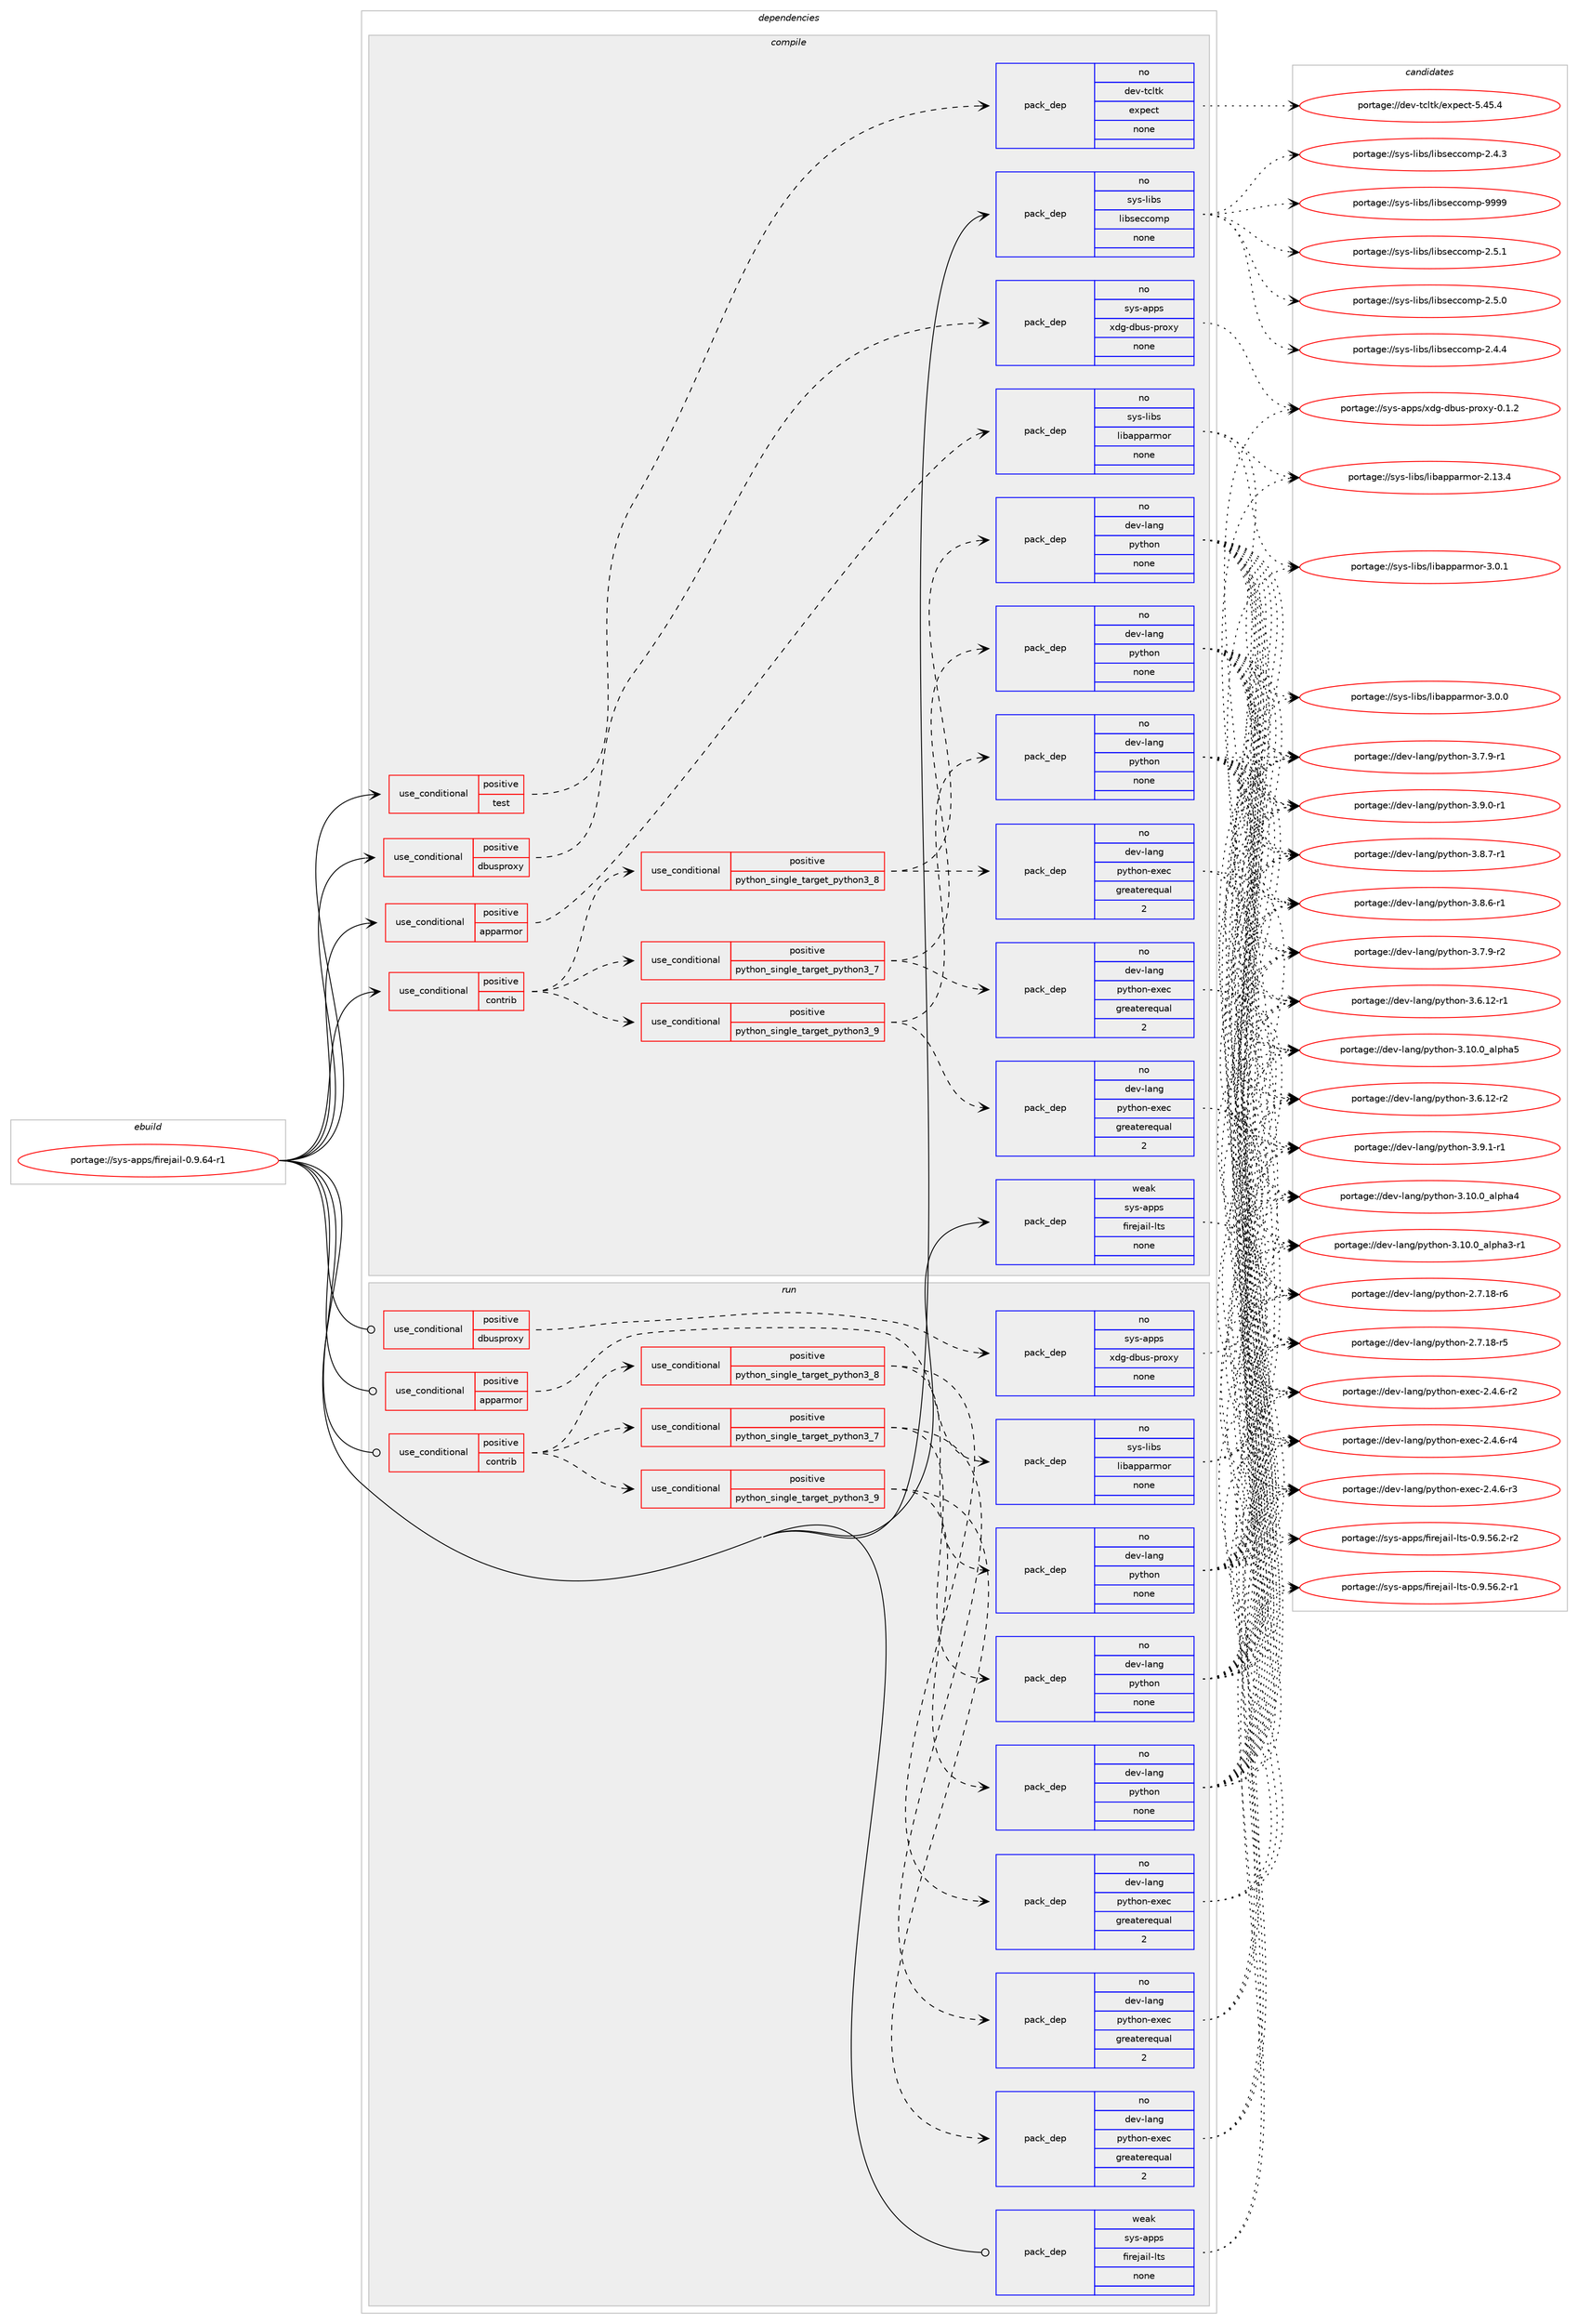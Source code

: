 digraph prolog {

# *************
# Graph options
# *************

newrank=true;
concentrate=true;
compound=true;
graph [rankdir=LR,fontname=Helvetica,fontsize=10,ranksep=1.5];#, ranksep=2.5, nodesep=0.2];
edge  [arrowhead=vee];
node  [fontname=Helvetica,fontsize=10];

# **********
# The ebuild
# **********

subgraph cluster_leftcol {
color=gray;
rank=same;
label=<<i>ebuild</i>>;
id [label="portage://sys-apps/firejail-0.9.64-r1", color=red, width=4, href="../sys-apps/firejail-0.9.64-r1.svg"];
}

# ****************
# The dependencies
# ****************

subgraph cluster_midcol {
color=gray;
label=<<i>dependencies</i>>;
subgraph cluster_compile {
fillcolor="#eeeeee";
style=filled;
label=<<i>compile</i>>;
subgraph cond3299 {
dependency10715 [label=<<TABLE BORDER="0" CELLBORDER="1" CELLSPACING="0" CELLPADDING="4"><TR><TD ROWSPAN="3" CELLPADDING="10">use_conditional</TD></TR><TR><TD>positive</TD></TR><TR><TD>apparmor</TD></TR></TABLE>>, shape=none, color=red];
subgraph pack7309 {
dependency10716 [label=<<TABLE BORDER="0" CELLBORDER="1" CELLSPACING="0" CELLPADDING="4" WIDTH="220"><TR><TD ROWSPAN="6" CELLPADDING="30">pack_dep</TD></TR><TR><TD WIDTH="110">no</TD></TR><TR><TD>sys-libs</TD></TR><TR><TD>libapparmor</TD></TR><TR><TD>none</TD></TR><TR><TD></TD></TR></TABLE>>, shape=none, color=blue];
}
dependency10715:e -> dependency10716:w [weight=20,style="dashed",arrowhead="vee"];
}
id:e -> dependency10715:w [weight=20,style="solid",arrowhead="vee"];
subgraph cond3300 {
dependency10717 [label=<<TABLE BORDER="0" CELLBORDER="1" CELLSPACING="0" CELLPADDING="4"><TR><TD ROWSPAN="3" CELLPADDING="10">use_conditional</TD></TR><TR><TD>positive</TD></TR><TR><TD>contrib</TD></TR></TABLE>>, shape=none, color=red];
subgraph cond3301 {
dependency10718 [label=<<TABLE BORDER="0" CELLBORDER="1" CELLSPACING="0" CELLPADDING="4"><TR><TD ROWSPAN="3" CELLPADDING="10">use_conditional</TD></TR><TR><TD>positive</TD></TR><TR><TD>python_single_target_python3_7</TD></TR></TABLE>>, shape=none, color=red];
subgraph pack7310 {
dependency10719 [label=<<TABLE BORDER="0" CELLBORDER="1" CELLSPACING="0" CELLPADDING="4" WIDTH="220"><TR><TD ROWSPAN="6" CELLPADDING="30">pack_dep</TD></TR><TR><TD WIDTH="110">no</TD></TR><TR><TD>dev-lang</TD></TR><TR><TD>python</TD></TR><TR><TD>none</TD></TR><TR><TD></TD></TR></TABLE>>, shape=none, color=blue];
}
dependency10718:e -> dependency10719:w [weight=20,style="dashed",arrowhead="vee"];
subgraph pack7311 {
dependency10720 [label=<<TABLE BORDER="0" CELLBORDER="1" CELLSPACING="0" CELLPADDING="4" WIDTH="220"><TR><TD ROWSPAN="6" CELLPADDING="30">pack_dep</TD></TR><TR><TD WIDTH="110">no</TD></TR><TR><TD>dev-lang</TD></TR><TR><TD>python-exec</TD></TR><TR><TD>greaterequal</TD></TR><TR><TD>2</TD></TR></TABLE>>, shape=none, color=blue];
}
dependency10718:e -> dependency10720:w [weight=20,style="dashed",arrowhead="vee"];
}
dependency10717:e -> dependency10718:w [weight=20,style="dashed",arrowhead="vee"];
subgraph cond3302 {
dependency10721 [label=<<TABLE BORDER="0" CELLBORDER="1" CELLSPACING="0" CELLPADDING="4"><TR><TD ROWSPAN="3" CELLPADDING="10">use_conditional</TD></TR><TR><TD>positive</TD></TR><TR><TD>python_single_target_python3_8</TD></TR></TABLE>>, shape=none, color=red];
subgraph pack7312 {
dependency10722 [label=<<TABLE BORDER="0" CELLBORDER="1" CELLSPACING="0" CELLPADDING="4" WIDTH="220"><TR><TD ROWSPAN="6" CELLPADDING="30">pack_dep</TD></TR><TR><TD WIDTH="110">no</TD></TR><TR><TD>dev-lang</TD></TR><TR><TD>python</TD></TR><TR><TD>none</TD></TR><TR><TD></TD></TR></TABLE>>, shape=none, color=blue];
}
dependency10721:e -> dependency10722:w [weight=20,style="dashed",arrowhead="vee"];
subgraph pack7313 {
dependency10723 [label=<<TABLE BORDER="0" CELLBORDER="1" CELLSPACING="0" CELLPADDING="4" WIDTH="220"><TR><TD ROWSPAN="6" CELLPADDING="30">pack_dep</TD></TR><TR><TD WIDTH="110">no</TD></TR><TR><TD>dev-lang</TD></TR><TR><TD>python-exec</TD></TR><TR><TD>greaterequal</TD></TR><TR><TD>2</TD></TR></TABLE>>, shape=none, color=blue];
}
dependency10721:e -> dependency10723:w [weight=20,style="dashed",arrowhead="vee"];
}
dependency10717:e -> dependency10721:w [weight=20,style="dashed",arrowhead="vee"];
subgraph cond3303 {
dependency10724 [label=<<TABLE BORDER="0" CELLBORDER="1" CELLSPACING="0" CELLPADDING="4"><TR><TD ROWSPAN="3" CELLPADDING="10">use_conditional</TD></TR><TR><TD>positive</TD></TR><TR><TD>python_single_target_python3_9</TD></TR></TABLE>>, shape=none, color=red];
subgraph pack7314 {
dependency10725 [label=<<TABLE BORDER="0" CELLBORDER="1" CELLSPACING="0" CELLPADDING="4" WIDTH="220"><TR><TD ROWSPAN="6" CELLPADDING="30">pack_dep</TD></TR><TR><TD WIDTH="110">no</TD></TR><TR><TD>dev-lang</TD></TR><TR><TD>python</TD></TR><TR><TD>none</TD></TR><TR><TD></TD></TR></TABLE>>, shape=none, color=blue];
}
dependency10724:e -> dependency10725:w [weight=20,style="dashed",arrowhead="vee"];
subgraph pack7315 {
dependency10726 [label=<<TABLE BORDER="0" CELLBORDER="1" CELLSPACING="0" CELLPADDING="4" WIDTH="220"><TR><TD ROWSPAN="6" CELLPADDING="30">pack_dep</TD></TR><TR><TD WIDTH="110">no</TD></TR><TR><TD>dev-lang</TD></TR><TR><TD>python-exec</TD></TR><TR><TD>greaterequal</TD></TR><TR><TD>2</TD></TR></TABLE>>, shape=none, color=blue];
}
dependency10724:e -> dependency10726:w [weight=20,style="dashed",arrowhead="vee"];
}
dependency10717:e -> dependency10724:w [weight=20,style="dashed",arrowhead="vee"];
}
id:e -> dependency10717:w [weight=20,style="solid",arrowhead="vee"];
subgraph cond3304 {
dependency10727 [label=<<TABLE BORDER="0" CELLBORDER="1" CELLSPACING="0" CELLPADDING="4"><TR><TD ROWSPAN="3" CELLPADDING="10">use_conditional</TD></TR><TR><TD>positive</TD></TR><TR><TD>dbusproxy</TD></TR></TABLE>>, shape=none, color=red];
subgraph pack7316 {
dependency10728 [label=<<TABLE BORDER="0" CELLBORDER="1" CELLSPACING="0" CELLPADDING="4" WIDTH="220"><TR><TD ROWSPAN="6" CELLPADDING="30">pack_dep</TD></TR><TR><TD WIDTH="110">no</TD></TR><TR><TD>sys-apps</TD></TR><TR><TD>xdg-dbus-proxy</TD></TR><TR><TD>none</TD></TR><TR><TD></TD></TR></TABLE>>, shape=none, color=blue];
}
dependency10727:e -> dependency10728:w [weight=20,style="dashed",arrowhead="vee"];
}
id:e -> dependency10727:w [weight=20,style="solid",arrowhead="vee"];
subgraph cond3305 {
dependency10729 [label=<<TABLE BORDER="0" CELLBORDER="1" CELLSPACING="0" CELLPADDING="4"><TR><TD ROWSPAN="3" CELLPADDING="10">use_conditional</TD></TR><TR><TD>positive</TD></TR><TR><TD>test</TD></TR></TABLE>>, shape=none, color=red];
subgraph pack7317 {
dependency10730 [label=<<TABLE BORDER="0" CELLBORDER="1" CELLSPACING="0" CELLPADDING="4" WIDTH="220"><TR><TD ROWSPAN="6" CELLPADDING="30">pack_dep</TD></TR><TR><TD WIDTH="110">no</TD></TR><TR><TD>dev-tcltk</TD></TR><TR><TD>expect</TD></TR><TR><TD>none</TD></TR><TR><TD></TD></TR></TABLE>>, shape=none, color=blue];
}
dependency10729:e -> dependency10730:w [weight=20,style="dashed",arrowhead="vee"];
}
id:e -> dependency10729:w [weight=20,style="solid",arrowhead="vee"];
subgraph pack7318 {
dependency10731 [label=<<TABLE BORDER="0" CELLBORDER="1" CELLSPACING="0" CELLPADDING="4" WIDTH="220"><TR><TD ROWSPAN="6" CELLPADDING="30">pack_dep</TD></TR><TR><TD WIDTH="110">no</TD></TR><TR><TD>sys-libs</TD></TR><TR><TD>libseccomp</TD></TR><TR><TD>none</TD></TR><TR><TD></TD></TR></TABLE>>, shape=none, color=blue];
}
id:e -> dependency10731:w [weight=20,style="solid",arrowhead="vee"];
subgraph pack7319 {
dependency10732 [label=<<TABLE BORDER="0" CELLBORDER="1" CELLSPACING="0" CELLPADDING="4" WIDTH="220"><TR><TD ROWSPAN="6" CELLPADDING="30">pack_dep</TD></TR><TR><TD WIDTH="110">weak</TD></TR><TR><TD>sys-apps</TD></TR><TR><TD>firejail-lts</TD></TR><TR><TD>none</TD></TR><TR><TD></TD></TR></TABLE>>, shape=none, color=blue];
}
id:e -> dependency10732:w [weight=20,style="solid",arrowhead="vee"];
}
subgraph cluster_compileandrun {
fillcolor="#eeeeee";
style=filled;
label=<<i>compile and run</i>>;
}
subgraph cluster_run {
fillcolor="#eeeeee";
style=filled;
label=<<i>run</i>>;
subgraph cond3306 {
dependency10733 [label=<<TABLE BORDER="0" CELLBORDER="1" CELLSPACING="0" CELLPADDING="4"><TR><TD ROWSPAN="3" CELLPADDING="10">use_conditional</TD></TR><TR><TD>positive</TD></TR><TR><TD>apparmor</TD></TR></TABLE>>, shape=none, color=red];
subgraph pack7320 {
dependency10734 [label=<<TABLE BORDER="0" CELLBORDER="1" CELLSPACING="0" CELLPADDING="4" WIDTH="220"><TR><TD ROWSPAN="6" CELLPADDING="30">pack_dep</TD></TR><TR><TD WIDTH="110">no</TD></TR><TR><TD>sys-libs</TD></TR><TR><TD>libapparmor</TD></TR><TR><TD>none</TD></TR><TR><TD></TD></TR></TABLE>>, shape=none, color=blue];
}
dependency10733:e -> dependency10734:w [weight=20,style="dashed",arrowhead="vee"];
}
id:e -> dependency10733:w [weight=20,style="solid",arrowhead="odot"];
subgraph cond3307 {
dependency10735 [label=<<TABLE BORDER="0" CELLBORDER="1" CELLSPACING="0" CELLPADDING="4"><TR><TD ROWSPAN="3" CELLPADDING="10">use_conditional</TD></TR><TR><TD>positive</TD></TR><TR><TD>contrib</TD></TR></TABLE>>, shape=none, color=red];
subgraph cond3308 {
dependency10736 [label=<<TABLE BORDER="0" CELLBORDER="1" CELLSPACING="0" CELLPADDING="4"><TR><TD ROWSPAN="3" CELLPADDING="10">use_conditional</TD></TR><TR><TD>positive</TD></TR><TR><TD>python_single_target_python3_7</TD></TR></TABLE>>, shape=none, color=red];
subgraph pack7321 {
dependency10737 [label=<<TABLE BORDER="0" CELLBORDER="1" CELLSPACING="0" CELLPADDING="4" WIDTH="220"><TR><TD ROWSPAN="6" CELLPADDING="30">pack_dep</TD></TR><TR><TD WIDTH="110">no</TD></TR><TR><TD>dev-lang</TD></TR><TR><TD>python</TD></TR><TR><TD>none</TD></TR><TR><TD></TD></TR></TABLE>>, shape=none, color=blue];
}
dependency10736:e -> dependency10737:w [weight=20,style="dashed",arrowhead="vee"];
subgraph pack7322 {
dependency10738 [label=<<TABLE BORDER="0" CELLBORDER="1" CELLSPACING="0" CELLPADDING="4" WIDTH="220"><TR><TD ROWSPAN="6" CELLPADDING="30">pack_dep</TD></TR><TR><TD WIDTH="110">no</TD></TR><TR><TD>dev-lang</TD></TR><TR><TD>python-exec</TD></TR><TR><TD>greaterequal</TD></TR><TR><TD>2</TD></TR></TABLE>>, shape=none, color=blue];
}
dependency10736:e -> dependency10738:w [weight=20,style="dashed",arrowhead="vee"];
}
dependency10735:e -> dependency10736:w [weight=20,style="dashed",arrowhead="vee"];
subgraph cond3309 {
dependency10739 [label=<<TABLE BORDER="0" CELLBORDER="1" CELLSPACING="0" CELLPADDING="4"><TR><TD ROWSPAN="3" CELLPADDING="10">use_conditional</TD></TR><TR><TD>positive</TD></TR><TR><TD>python_single_target_python3_8</TD></TR></TABLE>>, shape=none, color=red];
subgraph pack7323 {
dependency10740 [label=<<TABLE BORDER="0" CELLBORDER="1" CELLSPACING="0" CELLPADDING="4" WIDTH="220"><TR><TD ROWSPAN="6" CELLPADDING="30">pack_dep</TD></TR><TR><TD WIDTH="110">no</TD></TR><TR><TD>dev-lang</TD></TR><TR><TD>python</TD></TR><TR><TD>none</TD></TR><TR><TD></TD></TR></TABLE>>, shape=none, color=blue];
}
dependency10739:e -> dependency10740:w [weight=20,style="dashed",arrowhead="vee"];
subgraph pack7324 {
dependency10741 [label=<<TABLE BORDER="0" CELLBORDER="1" CELLSPACING="0" CELLPADDING="4" WIDTH="220"><TR><TD ROWSPAN="6" CELLPADDING="30">pack_dep</TD></TR><TR><TD WIDTH="110">no</TD></TR><TR><TD>dev-lang</TD></TR><TR><TD>python-exec</TD></TR><TR><TD>greaterequal</TD></TR><TR><TD>2</TD></TR></TABLE>>, shape=none, color=blue];
}
dependency10739:e -> dependency10741:w [weight=20,style="dashed",arrowhead="vee"];
}
dependency10735:e -> dependency10739:w [weight=20,style="dashed",arrowhead="vee"];
subgraph cond3310 {
dependency10742 [label=<<TABLE BORDER="0" CELLBORDER="1" CELLSPACING="0" CELLPADDING="4"><TR><TD ROWSPAN="3" CELLPADDING="10">use_conditional</TD></TR><TR><TD>positive</TD></TR><TR><TD>python_single_target_python3_9</TD></TR></TABLE>>, shape=none, color=red];
subgraph pack7325 {
dependency10743 [label=<<TABLE BORDER="0" CELLBORDER="1" CELLSPACING="0" CELLPADDING="4" WIDTH="220"><TR><TD ROWSPAN="6" CELLPADDING="30">pack_dep</TD></TR><TR><TD WIDTH="110">no</TD></TR><TR><TD>dev-lang</TD></TR><TR><TD>python</TD></TR><TR><TD>none</TD></TR><TR><TD></TD></TR></TABLE>>, shape=none, color=blue];
}
dependency10742:e -> dependency10743:w [weight=20,style="dashed",arrowhead="vee"];
subgraph pack7326 {
dependency10744 [label=<<TABLE BORDER="0" CELLBORDER="1" CELLSPACING="0" CELLPADDING="4" WIDTH="220"><TR><TD ROWSPAN="6" CELLPADDING="30">pack_dep</TD></TR><TR><TD WIDTH="110">no</TD></TR><TR><TD>dev-lang</TD></TR><TR><TD>python-exec</TD></TR><TR><TD>greaterequal</TD></TR><TR><TD>2</TD></TR></TABLE>>, shape=none, color=blue];
}
dependency10742:e -> dependency10744:w [weight=20,style="dashed",arrowhead="vee"];
}
dependency10735:e -> dependency10742:w [weight=20,style="dashed",arrowhead="vee"];
}
id:e -> dependency10735:w [weight=20,style="solid",arrowhead="odot"];
subgraph cond3311 {
dependency10745 [label=<<TABLE BORDER="0" CELLBORDER="1" CELLSPACING="0" CELLPADDING="4"><TR><TD ROWSPAN="3" CELLPADDING="10">use_conditional</TD></TR><TR><TD>positive</TD></TR><TR><TD>dbusproxy</TD></TR></TABLE>>, shape=none, color=red];
subgraph pack7327 {
dependency10746 [label=<<TABLE BORDER="0" CELLBORDER="1" CELLSPACING="0" CELLPADDING="4" WIDTH="220"><TR><TD ROWSPAN="6" CELLPADDING="30">pack_dep</TD></TR><TR><TD WIDTH="110">no</TD></TR><TR><TD>sys-apps</TD></TR><TR><TD>xdg-dbus-proxy</TD></TR><TR><TD>none</TD></TR><TR><TD></TD></TR></TABLE>>, shape=none, color=blue];
}
dependency10745:e -> dependency10746:w [weight=20,style="dashed",arrowhead="vee"];
}
id:e -> dependency10745:w [weight=20,style="solid",arrowhead="odot"];
subgraph pack7328 {
dependency10747 [label=<<TABLE BORDER="0" CELLBORDER="1" CELLSPACING="0" CELLPADDING="4" WIDTH="220"><TR><TD ROWSPAN="6" CELLPADDING="30">pack_dep</TD></TR><TR><TD WIDTH="110">weak</TD></TR><TR><TD>sys-apps</TD></TR><TR><TD>firejail-lts</TD></TR><TR><TD>none</TD></TR><TR><TD></TD></TR></TABLE>>, shape=none, color=blue];
}
id:e -> dependency10747:w [weight=20,style="solid",arrowhead="odot"];
}
}

# **************
# The candidates
# **************

subgraph cluster_choices {
rank=same;
color=gray;
label=<<i>candidates</i>>;

subgraph choice7309 {
color=black;
nodesep=1;
choice115121115451081059811547108105989711211297114109111114455146484649 [label="portage://sys-libs/libapparmor-3.0.1", color=red, width=4,href="../sys-libs/libapparmor-3.0.1.svg"];
choice115121115451081059811547108105989711211297114109111114455146484648 [label="portage://sys-libs/libapparmor-3.0.0", color=red, width=4,href="../sys-libs/libapparmor-3.0.0.svg"];
choice11512111545108105981154710810598971121129711410911111445504649514652 [label="portage://sys-libs/libapparmor-2.13.4", color=red, width=4,href="../sys-libs/libapparmor-2.13.4.svg"];
dependency10716:e -> choice115121115451081059811547108105989711211297114109111114455146484649:w [style=dotted,weight="100"];
dependency10716:e -> choice115121115451081059811547108105989711211297114109111114455146484648:w [style=dotted,weight="100"];
dependency10716:e -> choice11512111545108105981154710810598971121129711410911111445504649514652:w [style=dotted,weight="100"];
}
subgraph choice7310 {
color=black;
nodesep=1;
choice1001011184510897110103471121211161041111104551465746494511449 [label="portage://dev-lang/python-3.9.1-r1", color=red, width=4,href="../dev-lang/python-3.9.1-r1.svg"];
choice1001011184510897110103471121211161041111104551465746484511449 [label="portage://dev-lang/python-3.9.0-r1", color=red, width=4,href="../dev-lang/python-3.9.0-r1.svg"];
choice1001011184510897110103471121211161041111104551465646554511449 [label="portage://dev-lang/python-3.8.7-r1", color=red, width=4,href="../dev-lang/python-3.8.7-r1.svg"];
choice1001011184510897110103471121211161041111104551465646544511449 [label="portage://dev-lang/python-3.8.6-r1", color=red, width=4,href="../dev-lang/python-3.8.6-r1.svg"];
choice1001011184510897110103471121211161041111104551465546574511450 [label="portage://dev-lang/python-3.7.9-r2", color=red, width=4,href="../dev-lang/python-3.7.9-r2.svg"];
choice1001011184510897110103471121211161041111104551465546574511449 [label="portage://dev-lang/python-3.7.9-r1", color=red, width=4,href="../dev-lang/python-3.7.9-r1.svg"];
choice100101118451089711010347112121116104111110455146544649504511450 [label="portage://dev-lang/python-3.6.12-r2", color=red, width=4,href="../dev-lang/python-3.6.12-r2.svg"];
choice100101118451089711010347112121116104111110455146544649504511449 [label="portage://dev-lang/python-3.6.12-r1", color=red, width=4,href="../dev-lang/python-3.6.12-r1.svg"];
choice1001011184510897110103471121211161041111104551464948464895971081121049753 [label="portage://dev-lang/python-3.10.0_alpha5", color=red, width=4,href="../dev-lang/python-3.10.0_alpha5.svg"];
choice1001011184510897110103471121211161041111104551464948464895971081121049752 [label="portage://dev-lang/python-3.10.0_alpha4", color=red, width=4,href="../dev-lang/python-3.10.0_alpha4.svg"];
choice10010111845108971101034711212111610411111045514649484648959710811210497514511449 [label="portage://dev-lang/python-3.10.0_alpha3-r1", color=red, width=4,href="../dev-lang/python-3.10.0_alpha3-r1.svg"];
choice100101118451089711010347112121116104111110455046554649564511454 [label="portage://dev-lang/python-2.7.18-r6", color=red, width=4,href="../dev-lang/python-2.7.18-r6.svg"];
choice100101118451089711010347112121116104111110455046554649564511453 [label="portage://dev-lang/python-2.7.18-r5", color=red, width=4,href="../dev-lang/python-2.7.18-r5.svg"];
dependency10719:e -> choice1001011184510897110103471121211161041111104551465746494511449:w [style=dotted,weight="100"];
dependency10719:e -> choice1001011184510897110103471121211161041111104551465746484511449:w [style=dotted,weight="100"];
dependency10719:e -> choice1001011184510897110103471121211161041111104551465646554511449:w [style=dotted,weight="100"];
dependency10719:e -> choice1001011184510897110103471121211161041111104551465646544511449:w [style=dotted,weight="100"];
dependency10719:e -> choice1001011184510897110103471121211161041111104551465546574511450:w [style=dotted,weight="100"];
dependency10719:e -> choice1001011184510897110103471121211161041111104551465546574511449:w [style=dotted,weight="100"];
dependency10719:e -> choice100101118451089711010347112121116104111110455146544649504511450:w [style=dotted,weight="100"];
dependency10719:e -> choice100101118451089711010347112121116104111110455146544649504511449:w [style=dotted,weight="100"];
dependency10719:e -> choice1001011184510897110103471121211161041111104551464948464895971081121049753:w [style=dotted,weight="100"];
dependency10719:e -> choice1001011184510897110103471121211161041111104551464948464895971081121049752:w [style=dotted,weight="100"];
dependency10719:e -> choice10010111845108971101034711212111610411111045514649484648959710811210497514511449:w [style=dotted,weight="100"];
dependency10719:e -> choice100101118451089711010347112121116104111110455046554649564511454:w [style=dotted,weight="100"];
dependency10719:e -> choice100101118451089711010347112121116104111110455046554649564511453:w [style=dotted,weight="100"];
}
subgraph choice7311 {
color=black;
nodesep=1;
choice10010111845108971101034711212111610411111045101120101994550465246544511452 [label="portage://dev-lang/python-exec-2.4.6-r4", color=red, width=4,href="../dev-lang/python-exec-2.4.6-r4.svg"];
choice10010111845108971101034711212111610411111045101120101994550465246544511451 [label="portage://dev-lang/python-exec-2.4.6-r3", color=red, width=4,href="../dev-lang/python-exec-2.4.6-r3.svg"];
choice10010111845108971101034711212111610411111045101120101994550465246544511450 [label="portage://dev-lang/python-exec-2.4.6-r2", color=red, width=4,href="../dev-lang/python-exec-2.4.6-r2.svg"];
dependency10720:e -> choice10010111845108971101034711212111610411111045101120101994550465246544511452:w [style=dotted,weight="100"];
dependency10720:e -> choice10010111845108971101034711212111610411111045101120101994550465246544511451:w [style=dotted,weight="100"];
dependency10720:e -> choice10010111845108971101034711212111610411111045101120101994550465246544511450:w [style=dotted,weight="100"];
}
subgraph choice7312 {
color=black;
nodesep=1;
choice1001011184510897110103471121211161041111104551465746494511449 [label="portage://dev-lang/python-3.9.1-r1", color=red, width=4,href="../dev-lang/python-3.9.1-r1.svg"];
choice1001011184510897110103471121211161041111104551465746484511449 [label="portage://dev-lang/python-3.9.0-r1", color=red, width=4,href="../dev-lang/python-3.9.0-r1.svg"];
choice1001011184510897110103471121211161041111104551465646554511449 [label="portage://dev-lang/python-3.8.7-r1", color=red, width=4,href="../dev-lang/python-3.8.7-r1.svg"];
choice1001011184510897110103471121211161041111104551465646544511449 [label="portage://dev-lang/python-3.8.6-r1", color=red, width=4,href="../dev-lang/python-3.8.6-r1.svg"];
choice1001011184510897110103471121211161041111104551465546574511450 [label="portage://dev-lang/python-3.7.9-r2", color=red, width=4,href="../dev-lang/python-3.7.9-r2.svg"];
choice1001011184510897110103471121211161041111104551465546574511449 [label="portage://dev-lang/python-3.7.9-r1", color=red, width=4,href="../dev-lang/python-3.7.9-r1.svg"];
choice100101118451089711010347112121116104111110455146544649504511450 [label="portage://dev-lang/python-3.6.12-r2", color=red, width=4,href="../dev-lang/python-3.6.12-r2.svg"];
choice100101118451089711010347112121116104111110455146544649504511449 [label="portage://dev-lang/python-3.6.12-r1", color=red, width=4,href="../dev-lang/python-3.6.12-r1.svg"];
choice1001011184510897110103471121211161041111104551464948464895971081121049753 [label="portage://dev-lang/python-3.10.0_alpha5", color=red, width=4,href="../dev-lang/python-3.10.0_alpha5.svg"];
choice1001011184510897110103471121211161041111104551464948464895971081121049752 [label="portage://dev-lang/python-3.10.0_alpha4", color=red, width=4,href="../dev-lang/python-3.10.0_alpha4.svg"];
choice10010111845108971101034711212111610411111045514649484648959710811210497514511449 [label="portage://dev-lang/python-3.10.0_alpha3-r1", color=red, width=4,href="../dev-lang/python-3.10.0_alpha3-r1.svg"];
choice100101118451089711010347112121116104111110455046554649564511454 [label="portage://dev-lang/python-2.7.18-r6", color=red, width=4,href="../dev-lang/python-2.7.18-r6.svg"];
choice100101118451089711010347112121116104111110455046554649564511453 [label="portage://dev-lang/python-2.7.18-r5", color=red, width=4,href="../dev-lang/python-2.7.18-r5.svg"];
dependency10722:e -> choice1001011184510897110103471121211161041111104551465746494511449:w [style=dotted,weight="100"];
dependency10722:e -> choice1001011184510897110103471121211161041111104551465746484511449:w [style=dotted,weight="100"];
dependency10722:e -> choice1001011184510897110103471121211161041111104551465646554511449:w [style=dotted,weight="100"];
dependency10722:e -> choice1001011184510897110103471121211161041111104551465646544511449:w [style=dotted,weight="100"];
dependency10722:e -> choice1001011184510897110103471121211161041111104551465546574511450:w [style=dotted,weight="100"];
dependency10722:e -> choice1001011184510897110103471121211161041111104551465546574511449:w [style=dotted,weight="100"];
dependency10722:e -> choice100101118451089711010347112121116104111110455146544649504511450:w [style=dotted,weight="100"];
dependency10722:e -> choice100101118451089711010347112121116104111110455146544649504511449:w [style=dotted,weight="100"];
dependency10722:e -> choice1001011184510897110103471121211161041111104551464948464895971081121049753:w [style=dotted,weight="100"];
dependency10722:e -> choice1001011184510897110103471121211161041111104551464948464895971081121049752:w [style=dotted,weight="100"];
dependency10722:e -> choice10010111845108971101034711212111610411111045514649484648959710811210497514511449:w [style=dotted,weight="100"];
dependency10722:e -> choice100101118451089711010347112121116104111110455046554649564511454:w [style=dotted,weight="100"];
dependency10722:e -> choice100101118451089711010347112121116104111110455046554649564511453:w [style=dotted,weight="100"];
}
subgraph choice7313 {
color=black;
nodesep=1;
choice10010111845108971101034711212111610411111045101120101994550465246544511452 [label="portage://dev-lang/python-exec-2.4.6-r4", color=red, width=4,href="../dev-lang/python-exec-2.4.6-r4.svg"];
choice10010111845108971101034711212111610411111045101120101994550465246544511451 [label="portage://dev-lang/python-exec-2.4.6-r3", color=red, width=4,href="../dev-lang/python-exec-2.4.6-r3.svg"];
choice10010111845108971101034711212111610411111045101120101994550465246544511450 [label="portage://dev-lang/python-exec-2.4.6-r2", color=red, width=4,href="../dev-lang/python-exec-2.4.6-r2.svg"];
dependency10723:e -> choice10010111845108971101034711212111610411111045101120101994550465246544511452:w [style=dotted,weight="100"];
dependency10723:e -> choice10010111845108971101034711212111610411111045101120101994550465246544511451:w [style=dotted,weight="100"];
dependency10723:e -> choice10010111845108971101034711212111610411111045101120101994550465246544511450:w [style=dotted,weight="100"];
}
subgraph choice7314 {
color=black;
nodesep=1;
choice1001011184510897110103471121211161041111104551465746494511449 [label="portage://dev-lang/python-3.9.1-r1", color=red, width=4,href="../dev-lang/python-3.9.1-r1.svg"];
choice1001011184510897110103471121211161041111104551465746484511449 [label="portage://dev-lang/python-3.9.0-r1", color=red, width=4,href="../dev-lang/python-3.9.0-r1.svg"];
choice1001011184510897110103471121211161041111104551465646554511449 [label="portage://dev-lang/python-3.8.7-r1", color=red, width=4,href="../dev-lang/python-3.8.7-r1.svg"];
choice1001011184510897110103471121211161041111104551465646544511449 [label="portage://dev-lang/python-3.8.6-r1", color=red, width=4,href="../dev-lang/python-3.8.6-r1.svg"];
choice1001011184510897110103471121211161041111104551465546574511450 [label="portage://dev-lang/python-3.7.9-r2", color=red, width=4,href="../dev-lang/python-3.7.9-r2.svg"];
choice1001011184510897110103471121211161041111104551465546574511449 [label="portage://dev-lang/python-3.7.9-r1", color=red, width=4,href="../dev-lang/python-3.7.9-r1.svg"];
choice100101118451089711010347112121116104111110455146544649504511450 [label="portage://dev-lang/python-3.6.12-r2", color=red, width=4,href="../dev-lang/python-3.6.12-r2.svg"];
choice100101118451089711010347112121116104111110455146544649504511449 [label="portage://dev-lang/python-3.6.12-r1", color=red, width=4,href="../dev-lang/python-3.6.12-r1.svg"];
choice1001011184510897110103471121211161041111104551464948464895971081121049753 [label="portage://dev-lang/python-3.10.0_alpha5", color=red, width=4,href="../dev-lang/python-3.10.0_alpha5.svg"];
choice1001011184510897110103471121211161041111104551464948464895971081121049752 [label="portage://dev-lang/python-3.10.0_alpha4", color=red, width=4,href="../dev-lang/python-3.10.0_alpha4.svg"];
choice10010111845108971101034711212111610411111045514649484648959710811210497514511449 [label="portage://dev-lang/python-3.10.0_alpha3-r1", color=red, width=4,href="../dev-lang/python-3.10.0_alpha3-r1.svg"];
choice100101118451089711010347112121116104111110455046554649564511454 [label="portage://dev-lang/python-2.7.18-r6", color=red, width=4,href="../dev-lang/python-2.7.18-r6.svg"];
choice100101118451089711010347112121116104111110455046554649564511453 [label="portage://dev-lang/python-2.7.18-r5", color=red, width=4,href="../dev-lang/python-2.7.18-r5.svg"];
dependency10725:e -> choice1001011184510897110103471121211161041111104551465746494511449:w [style=dotted,weight="100"];
dependency10725:e -> choice1001011184510897110103471121211161041111104551465746484511449:w [style=dotted,weight="100"];
dependency10725:e -> choice1001011184510897110103471121211161041111104551465646554511449:w [style=dotted,weight="100"];
dependency10725:e -> choice1001011184510897110103471121211161041111104551465646544511449:w [style=dotted,weight="100"];
dependency10725:e -> choice1001011184510897110103471121211161041111104551465546574511450:w [style=dotted,weight="100"];
dependency10725:e -> choice1001011184510897110103471121211161041111104551465546574511449:w [style=dotted,weight="100"];
dependency10725:e -> choice100101118451089711010347112121116104111110455146544649504511450:w [style=dotted,weight="100"];
dependency10725:e -> choice100101118451089711010347112121116104111110455146544649504511449:w [style=dotted,weight="100"];
dependency10725:e -> choice1001011184510897110103471121211161041111104551464948464895971081121049753:w [style=dotted,weight="100"];
dependency10725:e -> choice1001011184510897110103471121211161041111104551464948464895971081121049752:w [style=dotted,weight="100"];
dependency10725:e -> choice10010111845108971101034711212111610411111045514649484648959710811210497514511449:w [style=dotted,weight="100"];
dependency10725:e -> choice100101118451089711010347112121116104111110455046554649564511454:w [style=dotted,weight="100"];
dependency10725:e -> choice100101118451089711010347112121116104111110455046554649564511453:w [style=dotted,weight="100"];
}
subgraph choice7315 {
color=black;
nodesep=1;
choice10010111845108971101034711212111610411111045101120101994550465246544511452 [label="portage://dev-lang/python-exec-2.4.6-r4", color=red, width=4,href="../dev-lang/python-exec-2.4.6-r4.svg"];
choice10010111845108971101034711212111610411111045101120101994550465246544511451 [label="portage://dev-lang/python-exec-2.4.6-r3", color=red, width=4,href="../dev-lang/python-exec-2.4.6-r3.svg"];
choice10010111845108971101034711212111610411111045101120101994550465246544511450 [label="portage://dev-lang/python-exec-2.4.6-r2", color=red, width=4,href="../dev-lang/python-exec-2.4.6-r2.svg"];
dependency10726:e -> choice10010111845108971101034711212111610411111045101120101994550465246544511452:w [style=dotted,weight="100"];
dependency10726:e -> choice10010111845108971101034711212111610411111045101120101994550465246544511451:w [style=dotted,weight="100"];
dependency10726:e -> choice10010111845108971101034711212111610411111045101120101994550465246544511450:w [style=dotted,weight="100"];
}
subgraph choice7316 {
color=black;
nodesep=1;
choice115121115459711211211547120100103451009811711545112114111120121454846494650 [label="portage://sys-apps/xdg-dbus-proxy-0.1.2", color=red, width=4,href="../sys-apps/xdg-dbus-proxy-0.1.2.svg"];
dependency10728:e -> choice115121115459711211211547120100103451009811711545112114111120121454846494650:w [style=dotted,weight="100"];
}
subgraph choice7317 {
color=black;
nodesep=1;
choice1001011184511699108116107471011201121019911645534652534652 [label="portage://dev-tcltk/expect-5.45.4", color=red, width=4,href="../dev-tcltk/expect-5.45.4.svg"];
dependency10730:e -> choice1001011184511699108116107471011201121019911645534652534652:w [style=dotted,weight="100"];
}
subgraph choice7318 {
color=black;
nodesep=1;
choice1151211154510810598115471081059811510199991111091124557575757 [label="portage://sys-libs/libseccomp-9999", color=red, width=4,href="../sys-libs/libseccomp-9999.svg"];
choice115121115451081059811547108105981151019999111109112455046534649 [label="portage://sys-libs/libseccomp-2.5.1", color=red, width=4,href="../sys-libs/libseccomp-2.5.1.svg"];
choice115121115451081059811547108105981151019999111109112455046534648 [label="portage://sys-libs/libseccomp-2.5.0", color=red, width=4,href="../sys-libs/libseccomp-2.5.0.svg"];
choice115121115451081059811547108105981151019999111109112455046524652 [label="portage://sys-libs/libseccomp-2.4.4", color=red, width=4,href="../sys-libs/libseccomp-2.4.4.svg"];
choice115121115451081059811547108105981151019999111109112455046524651 [label="portage://sys-libs/libseccomp-2.4.3", color=red, width=4,href="../sys-libs/libseccomp-2.4.3.svg"];
dependency10731:e -> choice1151211154510810598115471081059811510199991111091124557575757:w [style=dotted,weight="100"];
dependency10731:e -> choice115121115451081059811547108105981151019999111109112455046534649:w [style=dotted,weight="100"];
dependency10731:e -> choice115121115451081059811547108105981151019999111109112455046534648:w [style=dotted,weight="100"];
dependency10731:e -> choice115121115451081059811547108105981151019999111109112455046524652:w [style=dotted,weight="100"];
dependency10731:e -> choice115121115451081059811547108105981151019999111109112455046524651:w [style=dotted,weight="100"];
}
subgraph choice7319 {
color=black;
nodesep=1;
choice11512111545971121121154710210511410110697105108451081161154548465746535446504511450 [label="portage://sys-apps/firejail-lts-0.9.56.2-r2", color=red, width=4,href="../sys-apps/firejail-lts-0.9.56.2-r2.svg"];
choice11512111545971121121154710210511410110697105108451081161154548465746535446504511449 [label="portage://sys-apps/firejail-lts-0.9.56.2-r1", color=red, width=4,href="../sys-apps/firejail-lts-0.9.56.2-r1.svg"];
dependency10732:e -> choice11512111545971121121154710210511410110697105108451081161154548465746535446504511450:w [style=dotted,weight="100"];
dependency10732:e -> choice11512111545971121121154710210511410110697105108451081161154548465746535446504511449:w [style=dotted,weight="100"];
}
subgraph choice7320 {
color=black;
nodesep=1;
choice115121115451081059811547108105989711211297114109111114455146484649 [label="portage://sys-libs/libapparmor-3.0.1", color=red, width=4,href="../sys-libs/libapparmor-3.0.1.svg"];
choice115121115451081059811547108105989711211297114109111114455146484648 [label="portage://sys-libs/libapparmor-3.0.0", color=red, width=4,href="../sys-libs/libapparmor-3.0.0.svg"];
choice11512111545108105981154710810598971121129711410911111445504649514652 [label="portage://sys-libs/libapparmor-2.13.4", color=red, width=4,href="../sys-libs/libapparmor-2.13.4.svg"];
dependency10734:e -> choice115121115451081059811547108105989711211297114109111114455146484649:w [style=dotted,weight="100"];
dependency10734:e -> choice115121115451081059811547108105989711211297114109111114455146484648:w [style=dotted,weight="100"];
dependency10734:e -> choice11512111545108105981154710810598971121129711410911111445504649514652:w [style=dotted,weight="100"];
}
subgraph choice7321 {
color=black;
nodesep=1;
choice1001011184510897110103471121211161041111104551465746494511449 [label="portage://dev-lang/python-3.9.1-r1", color=red, width=4,href="../dev-lang/python-3.9.1-r1.svg"];
choice1001011184510897110103471121211161041111104551465746484511449 [label="portage://dev-lang/python-3.9.0-r1", color=red, width=4,href="../dev-lang/python-3.9.0-r1.svg"];
choice1001011184510897110103471121211161041111104551465646554511449 [label="portage://dev-lang/python-3.8.7-r1", color=red, width=4,href="../dev-lang/python-3.8.7-r1.svg"];
choice1001011184510897110103471121211161041111104551465646544511449 [label="portage://dev-lang/python-3.8.6-r1", color=red, width=4,href="../dev-lang/python-3.8.6-r1.svg"];
choice1001011184510897110103471121211161041111104551465546574511450 [label="portage://dev-lang/python-3.7.9-r2", color=red, width=4,href="../dev-lang/python-3.7.9-r2.svg"];
choice1001011184510897110103471121211161041111104551465546574511449 [label="portage://dev-lang/python-3.7.9-r1", color=red, width=4,href="../dev-lang/python-3.7.9-r1.svg"];
choice100101118451089711010347112121116104111110455146544649504511450 [label="portage://dev-lang/python-3.6.12-r2", color=red, width=4,href="../dev-lang/python-3.6.12-r2.svg"];
choice100101118451089711010347112121116104111110455146544649504511449 [label="portage://dev-lang/python-3.6.12-r1", color=red, width=4,href="../dev-lang/python-3.6.12-r1.svg"];
choice1001011184510897110103471121211161041111104551464948464895971081121049753 [label="portage://dev-lang/python-3.10.0_alpha5", color=red, width=4,href="../dev-lang/python-3.10.0_alpha5.svg"];
choice1001011184510897110103471121211161041111104551464948464895971081121049752 [label="portage://dev-lang/python-3.10.0_alpha4", color=red, width=4,href="../dev-lang/python-3.10.0_alpha4.svg"];
choice10010111845108971101034711212111610411111045514649484648959710811210497514511449 [label="portage://dev-lang/python-3.10.0_alpha3-r1", color=red, width=4,href="../dev-lang/python-3.10.0_alpha3-r1.svg"];
choice100101118451089711010347112121116104111110455046554649564511454 [label="portage://dev-lang/python-2.7.18-r6", color=red, width=4,href="../dev-lang/python-2.7.18-r6.svg"];
choice100101118451089711010347112121116104111110455046554649564511453 [label="portage://dev-lang/python-2.7.18-r5", color=red, width=4,href="../dev-lang/python-2.7.18-r5.svg"];
dependency10737:e -> choice1001011184510897110103471121211161041111104551465746494511449:w [style=dotted,weight="100"];
dependency10737:e -> choice1001011184510897110103471121211161041111104551465746484511449:w [style=dotted,weight="100"];
dependency10737:e -> choice1001011184510897110103471121211161041111104551465646554511449:w [style=dotted,weight="100"];
dependency10737:e -> choice1001011184510897110103471121211161041111104551465646544511449:w [style=dotted,weight="100"];
dependency10737:e -> choice1001011184510897110103471121211161041111104551465546574511450:w [style=dotted,weight="100"];
dependency10737:e -> choice1001011184510897110103471121211161041111104551465546574511449:w [style=dotted,weight="100"];
dependency10737:e -> choice100101118451089711010347112121116104111110455146544649504511450:w [style=dotted,weight="100"];
dependency10737:e -> choice100101118451089711010347112121116104111110455146544649504511449:w [style=dotted,weight="100"];
dependency10737:e -> choice1001011184510897110103471121211161041111104551464948464895971081121049753:w [style=dotted,weight="100"];
dependency10737:e -> choice1001011184510897110103471121211161041111104551464948464895971081121049752:w [style=dotted,weight="100"];
dependency10737:e -> choice10010111845108971101034711212111610411111045514649484648959710811210497514511449:w [style=dotted,weight="100"];
dependency10737:e -> choice100101118451089711010347112121116104111110455046554649564511454:w [style=dotted,weight="100"];
dependency10737:e -> choice100101118451089711010347112121116104111110455046554649564511453:w [style=dotted,weight="100"];
}
subgraph choice7322 {
color=black;
nodesep=1;
choice10010111845108971101034711212111610411111045101120101994550465246544511452 [label="portage://dev-lang/python-exec-2.4.6-r4", color=red, width=4,href="../dev-lang/python-exec-2.4.6-r4.svg"];
choice10010111845108971101034711212111610411111045101120101994550465246544511451 [label="portage://dev-lang/python-exec-2.4.6-r3", color=red, width=4,href="../dev-lang/python-exec-2.4.6-r3.svg"];
choice10010111845108971101034711212111610411111045101120101994550465246544511450 [label="portage://dev-lang/python-exec-2.4.6-r2", color=red, width=4,href="../dev-lang/python-exec-2.4.6-r2.svg"];
dependency10738:e -> choice10010111845108971101034711212111610411111045101120101994550465246544511452:w [style=dotted,weight="100"];
dependency10738:e -> choice10010111845108971101034711212111610411111045101120101994550465246544511451:w [style=dotted,weight="100"];
dependency10738:e -> choice10010111845108971101034711212111610411111045101120101994550465246544511450:w [style=dotted,weight="100"];
}
subgraph choice7323 {
color=black;
nodesep=1;
choice1001011184510897110103471121211161041111104551465746494511449 [label="portage://dev-lang/python-3.9.1-r1", color=red, width=4,href="../dev-lang/python-3.9.1-r1.svg"];
choice1001011184510897110103471121211161041111104551465746484511449 [label="portage://dev-lang/python-3.9.0-r1", color=red, width=4,href="../dev-lang/python-3.9.0-r1.svg"];
choice1001011184510897110103471121211161041111104551465646554511449 [label="portage://dev-lang/python-3.8.7-r1", color=red, width=4,href="../dev-lang/python-3.8.7-r1.svg"];
choice1001011184510897110103471121211161041111104551465646544511449 [label="portage://dev-lang/python-3.8.6-r1", color=red, width=4,href="../dev-lang/python-3.8.6-r1.svg"];
choice1001011184510897110103471121211161041111104551465546574511450 [label="portage://dev-lang/python-3.7.9-r2", color=red, width=4,href="../dev-lang/python-3.7.9-r2.svg"];
choice1001011184510897110103471121211161041111104551465546574511449 [label="portage://dev-lang/python-3.7.9-r1", color=red, width=4,href="../dev-lang/python-3.7.9-r1.svg"];
choice100101118451089711010347112121116104111110455146544649504511450 [label="portage://dev-lang/python-3.6.12-r2", color=red, width=4,href="../dev-lang/python-3.6.12-r2.svg"];
choice100101118451089711010347112121116104111110455146544649504511449 [label="portage://dev-lang/python-3.6.12-r1", color=red, width=4,href="../dev-lang/python-3.6.12-r1.svg"];
choice1001011184510897110103471121211161041111104551464948464895971081121049753 [label="portage://dev-lang/python-3.10.0_alpha5", color=red, width=4,href="../dev-lang/python-3.10.0_alpha5.svg"];
choice1001011184510897110103471121211161041111104551464948464895971081121049752 [label="portage://dev-lang/python-3.10.0_alpha4", color=red, width=4,href="../dev-lang/python-3.10.0_alpha4.svg"];
choice10010111845108971101034711212111610411111045514649484648959710811210497514511449 [label="portage://dev-lang/python-3.10.0_alpha3-r1", color=red, width=4,href="../dev-lang/python-3.10.0_alpha3-r1.svg"];
choice100101118451089711010347112121116104111110455046554649564511454 [label="portage://dev-lang/python-2.7.18-r6", color=red, width=4,href="../dev-lang/python-2.7.18-r6.svg"];
choice100101118451089711010347112121116104111110455046554649564511453 [label="portage://dev-lang/python-2.7.18-r5", color=red, width=4,href="../dev-lang/python-2.7.18-r5.svg"];
dependency10740:e -> choice1001011184510897110103471121211161041111104551465746494511449:w [style=dotted,weight="100"];
dependency10740:e -> choice1001011184510897110103471121211161041111104551465746484511449:w [style=dotted,weight="100"];
dependency10740:e -> choice1001011184510897110103471121211161041111104551465646554511449:w [style=dotted,weight="100"];
dependency10740:e -> choice1001011184510897110103471121211161041111104551465646544511449:w [style=dotted,weight="100"];
dependency10740:e -> choice1001011184510897110103471121211161041111104551465546574511450:w [style=dotted,weight="100"];
dependency10740:e -> choice1001011184510897110103471121211161041111104551465546574511449:w [style=dotted,weight="100"];
dependency10740:e -> choice100101118451089711010347112121116104111110455146544649504511450:w [style=dotted,weight="100"];
dependency10740:e -> choice100101118451089711010347112121116104111110455146544649504511449:w [style=dotted,weight="100"];
dependency10740:e -> choice1001011184510897110103471121211161041111104551464948464895971081121049753:w [style=dotted,weight="100"];
dependency10740:e -> choice1001011184510897110103471121211161041111104551464948464895971081121049752:w [style=dotted,weight="100"];
dependency10740:e -> choice10010111845108971101034711212111610411111045514649484648959710811210497514511449:w [style=dotted,weight="100"];
dependency10740:e -> choice100101118451089711010347112121116104111110455046554649564511454:w [style=dotted,weight="100"];
dependency10740:e -> choice100101118451089711010347112121116104111110455046554649564511453:w [style=dotted,weight="100"];
}
subgraph choice7324 {
color=black;
nodesep=1;
choice10010111845108971101034711212111610411111045101120101994550465246544511452 [label="portage://dev-lang/python-exec-2.4.6-r4", color=red, width=4,href="../dev-lang/python-exec-2.4.6-r4.svg"];
choice10010111845108971101034711212111610411111045101120101994550465246544511451 [label="portage://dev-lang/python-exec-2.4.6-r3", color=red, width=4,href="../dev-lang/python-exec-2.4.6-r3.svg"];
choice10010111845108971101034711212111610411111045101120101994550465246544511450 [label="portage://dev-lang/python-exec-2.4.6-r2", color=red, width=4,href="../dev-lang/python-exec-2.4.6-r2.svg"];
dependency10741:e -> choice10010111845108971101034711212111610411111045101120101994550465246544511452:w [style=dotted,weight="100"];
dependency10741:e -> choice10010111845108971101034711212111610411111045101120101994550465246544511451:w [style=dotted,weight="100"];
dependency10741:e -> choice10010111845108971101034711212111610411111045101120101994550465246544511450:w [style=dotted,weight="100"];
}
subgraph choice7325 {
color=black;
nodesep=1;
choice1001011184510897110103471121211161041111104551465746494511449 [label="portage://dev-lang/python-3.9.1-r1", color=red, width=4,href="../dev-lang/python-3.9.1-r1.svg"];
choice1001011184510897110103471121211161041111104551465746484511449 [label="portage://dev-lang/python-3.9.0-r1", color=red, width=4,href="../dev-lang/python-3.9.0-r1.svg"];
choice1001011184510897110103471121211161041111104551465646554511449 [label="portage://dev-lang/python-3.8.7-r1", color=red, width=4,href="../dev-lang/python-3.8.7-r1.svg"];
choice1001011184510897110103471121211161041111104551465646544511449 [label="portage://dev-lang/python-3.8.6-r1", color=red, width=4,href="../dev-lang/python-3.8.6-r1.svg"];
choice1001011184510897110103471121211161041111104551465546574511450 [label="portage://dev-lang/python-3.7.9-r2", color=red, width=4,href="../dev-lang/python-3.7.9-r2.svg"];
choice1001011184510897110103471121211161041111104551465546574511449 [label="portage://dev-lang/python-3.7.9-r1", color=red, width=4,href="../dev-lang/python-3.7.9-r1.svg"];
choice100101118451089711010347112121116104111110455146544649504511450 [label="portage://dev-lang/python-3.6.12-r2", color=red, width=4,href="../dev-lang/python-3.6.12-r2.svg"];
choice100101118451089711010347112121116104111110455146544649504511449 [label="portage://dev-lang/python-3.6.12-r1", color=red, width=4,href="../dev-lang/python-3.6.12-r1.svg"];
choice1001011184510897110103471121211161041111104551464948464895971081121049753 [label="portage://dev-lang/python-3.10.0_alpha5", color=red, width=4,href="../dev-lang/python-3.10.0_alpha5.svg"];
choice1001011184510897110103471121211161041111104551464948464895971081121049752 [label="portage://dev-lang/python-3.10.0_alpha4", color=red, width=4,href="../dev-lang/python-3.10.0_alpha4.svg"];
choice10010111845108971101034711212111610411111045514649484648959710811210497514511449 [label="portage://dev-lang/python-3.10.0_alpha3-r1", color=red, width=4,href="../dev-lang/python-3.10.0_alpha3-r1.svg"];
choice100101118451089711010347112121116104111110455046554649564511454 [label="portage://dev-lang/python-2.7.18-r6", color=red, width=4,href="../dev-lang/python-2.7.18-r6.svg"];
choice100101118451089711010347112121116104111110455046554649564511453 [label="portage://dev-lang/python-2.7.18-r5", color=red, width=4,href="../dev-lang/python-2.7.18-r5.svg"];
dependency10743:e -> choice1001011184510897110103471121211161041111104551465746494511449:w [style=dotted,weight="100"];
dependency10743:e -> choice1001011184510897110103471121211161041111104551465746484511449:w [style=dotted,weight="100"];
dependency10743:e -> choice1001011184510897110103471121211161041111104551465646554511449:w [style=dotted,weight="100"];
dependency10743:e -> choice1001011184510897110103471121211161041111104551465646544511449:w [style=dotted,weight="100"];
dependency10743:e -> choice1001011184510897110103471121211161041111104551465546574511450:w [style=dotted,weight="100"];
dependency10743:e -> choice1001011184510897110103471121211161041111104551465546574511449:w [style=dotted,weight="100"];
dependency10743:e -> choice100101118451089711010347112121116104111110455146544649504511450:w [style=dotted,weight="100"];
dependency10743:e -> choice100101118451089711010347112121116104111110455146544649504511449:w [style=dotted,weight="100"];
dependency10743:e -> choice1001011184510897110103471121211161041111104551464948464895971081121049753:w [style=dotted,weight="100"];
dependency10743:e -> choice1001011184510897110103471121211161041111104551464948464895971081121049752:w [style=dotted,weight="100"];
dependency10743:e -> choice10010111845108971101034711212111610411111045514649484648959710811210497514511449:w [style=dotted,weight="100"];
dependency10743:e -> choice100101118451089711010347112121116104111110455046554649564511454:w [style=dotted,weight="100"];
dependency10743:e -> choice100101118451089711010347112121116104111110455046554649564511453:w [style=dotted,weight="100"];
}
subgraph choice7326 {
color=black;
nodesep=1;
choice10010111845108971101034711212111610411111045101120101994550465246544511452 [label="portage://dev-lang/python-exec-2.4.6-r4", color=red, width=4,href="../dev-lang/python-exec-2.4.6-r4.svg"];
choice10010111845108971101034711212111610411111045101120101994550465246544511451 [label="portage://dev-lang/python-exec-2.4.6-r3", color=red, width=4,href="../dev-lang/python-exec-2.4.6-r3.svg"];
choice10010111845108971101034711212111610411111045101120101994550465246544511450 [label="portage://dev-lang/python-exec-2.4.6-r2", color=red, width=4,href="../dev-lang/python-exec-2.4.6-r2.svg"];
dependency10744:e -> choice10010111845108971101034711212111610411111045101120101994550465246544511452:w [style=dotted,weight="100"];
dependency10744:e -> choice10010111845108971101034711212111610411111045101120101994550465246544511451:w [style=dotted,weight="100"];
dependency10744:e -> choice10010111845108971101034711212111610411111045101120101994550465246544511450:w [style=dotted,weight="100"];
}
subgraph choice7327 {
color=black;
nodesep=1;
choice115121115459711211211547120100103451009811711545112114111120121454846494650 [label="portage://sys-apps/xdg-dbus-proxy-0.1.2", color=red, width=4,href="../sys-apps/xdg-dbus-proxy-0.1.2.svg"];
dependency10746:e -> choice115121115459711211211547120100103451009811711545112114111120121454846494650:w [style=dotted,weight="100"];
}
subgraph choice7328 {
color=black;
nodesep=1;
choice11512111545971121121154710210511410110697105108451081161154548465746535446504511450 [label="portage://sys-apps/firejail-lts-0.9.56.2-r2", color=red, width=4,href="../sys-apps/firejail-lts-0.9.56.2-r2.svg"];
choice11512111545971121121154710210511410110697105108451081161154548465746535446504511449 [label="portage://sys-apps/firejail-lts-0.9.56.2-r1", color=red, width=4,href="../sys-apps/firejail-lts-0.9.56.2-r1.svg"];
dependency10747:e -> choice11512111545971121121154710210511410110697105108451081161154548465746535446504511450:w [style=dotted,weight="100"];
dependency10747:e -> choice11512111545971121121154710210511410110697105108451081161154548465746535446504511449:w [style=dotted,weight="100"];
}
}

}
